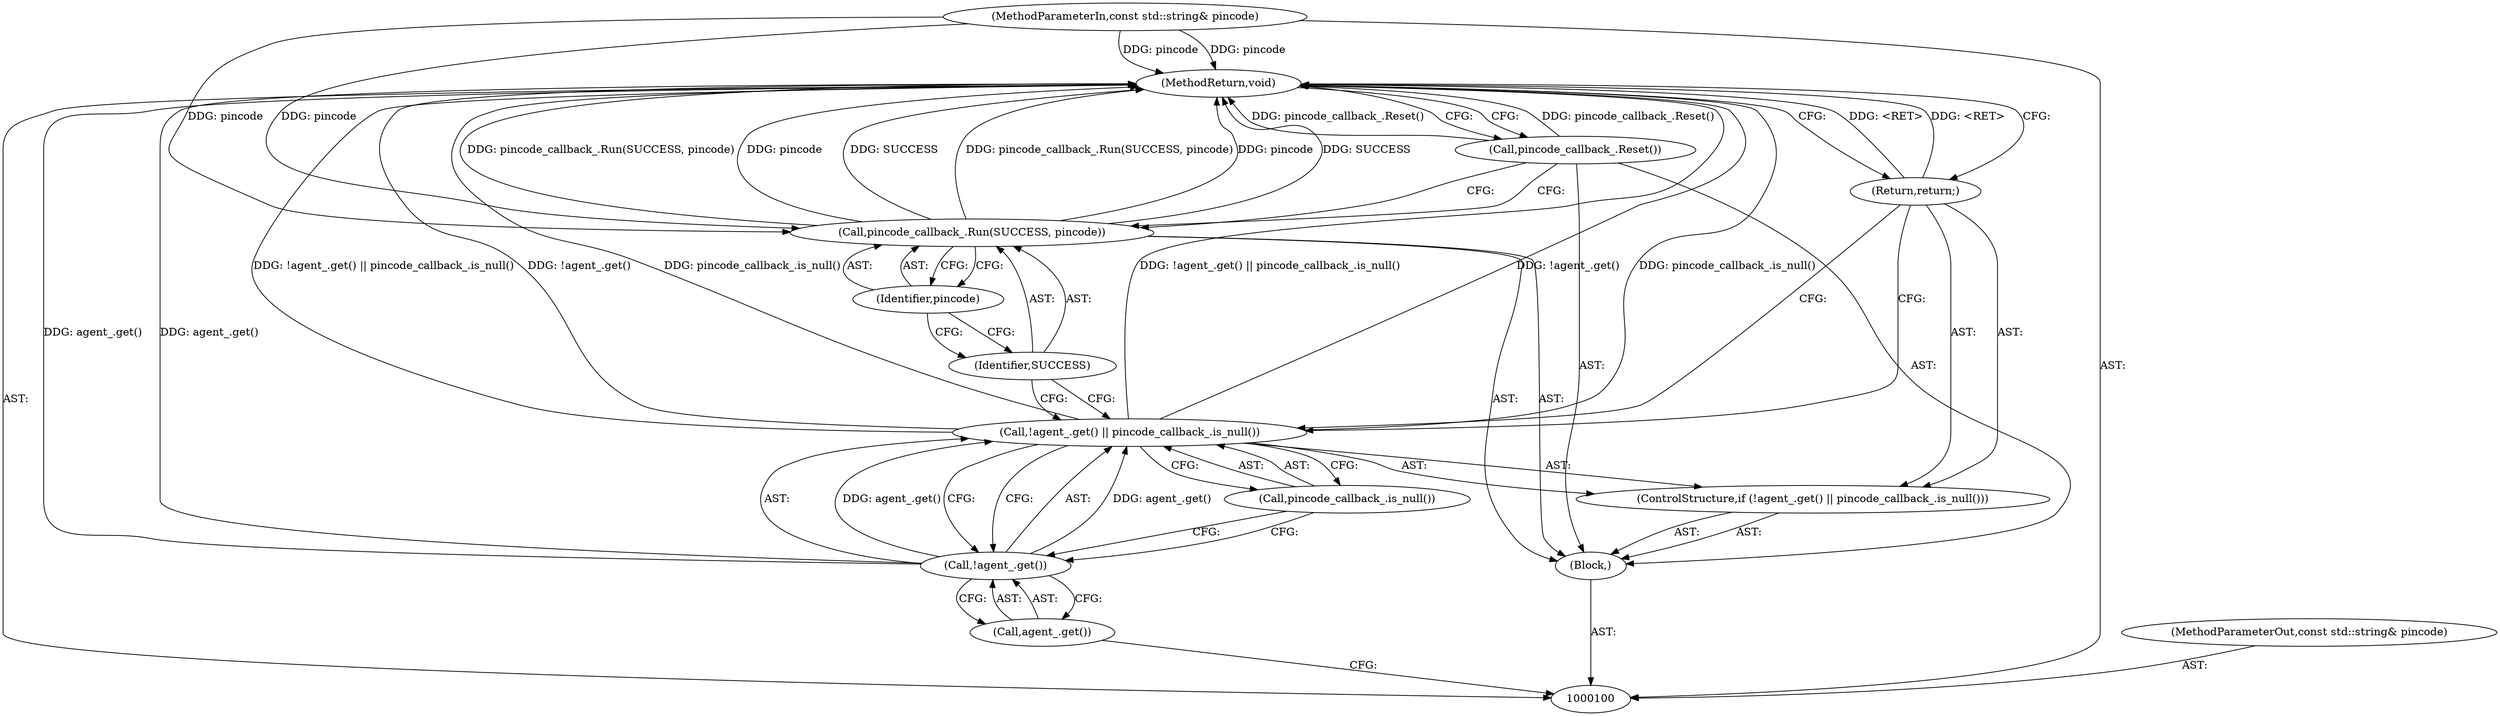 digraph "1_Chrome_d358f57009b85fb7440208afa5ba87636b491889_26" {
"1000113" [label="(MethodReturn,void)"];
"1000101" [label="(MethodParameterIn,const std::string& pincode)"];
"1000141" [label="(MethodParameterOut,const std::string& pincode)"];
"1000102" [label="(Block,)"];
"1000103" [label="(ControlStructure,if (!agent_.get() || pincode_callback_.is_null()))"];
"1000107" [label="(Call,pincode_callback_.is_null())"];
"1000104" [label="(Call,!agent_.get() || pincode_callback_.is_null())"];
"1000105" [label="(Call,!agent_.get())"];
"1000106" [label="(Call,agent_.get())"];
"1000108" [label="(Return,return;)"];
"1000109" [label="(Call,pincode_callback_.Run(SUCCESS, pincode))"];
"1000110" [label="(Identifier,SUCCESS)"];
"1000111" [label="(Identifier,pincode)"];
"1000112" [label="(Call,pincode_callback_.Reset())"];
"1000113" -> "1000100"  [label="AST: "];
"1000113" -> "1000108"  [label="CFG: "];
"1000113" -> "1000112"  [label="CFG: "];
"1000108" -> "1000113"  [label="DDG: <RET>"];
"1000104" -> "1000113"  [label="DDG: pincode_callback_.is_null()"];
"1000104" -> "1000113"  [label="DDG: !agent_.get() || pincode_callback_.is_null()"];
"1000104" -> "1000113"  [label="DDG: !agent_.get()"];
"1000112" -> "1000113"  [label="DDG: pincode_callback_.Reset()"];
"1000109" -> "1000113"  [label="DDG: pincode"];
"1000109" -> "1000113"  [label="DDG: SUCCESS"];
"1000109" -> "1000113"  [label="DDG: pincode_callback_.Run(SUCCESS, pincode)"];
"1000101" -> "1000113"  [label="DDG: pincode"];
"1000105" -> "1000113"  [label="DDG: agent_.get()"];
"1000101" -> "1000100"  [label="AST: "];
"1000101" -> "1000113"  [label="DDG: pincode"];
"1000101" -> "1000109"  [label="DDG: pincode"];
"1000141" -> "1000100"  [label="AST: "];
"1000102" -> "1000100"  [label="AST: "];
"1000103" -> "1000102"  [label="AST: "];
"1000109" -> "1000102"  [label="AST: "];
"1000112" -> "1000102"  [label="AST: "];
"1000103" -> "1000102"  [label="AST: "];
"1000104" -> "1000103"  [label="AST: "];
"1000108" -> "1000103"  [label="AST: "];
"1000107" -> "1000104"  [label="AST: "];
"1000107" -> "1000105"  [label="CFG: "];
"1000104" -> "1000107"  [label="CFG: "];
"1000104" -> "1000103"  [label="AST: "];
"1000104" -> "1000105"  [label="CFG: "];
"1000104" -> "1000107"  [label="CFG: "];
"1000105" -> "1000104"  [label="AST: "];
"1000107" -> "1000104"  [label="AST: "];
"1000108" -> "1000104"  [label="CFG: "];
"1000110" -> "1000104"  [label="CFG: "];
"1000104" -> "1000113"  [label="DDG: pincode_callback_.is_null()"];
"1000104" -> "1000113"  [label="DDG: !agent_.get() || pincode_callback_.is_null()"];
"1000104" -> "1000113"  [label="DDG: !agent_.get()"];
"1000105" -> "1000104"  [label="DDG: agent_.get()"];
"1000105" -> "1000104"  [label="AST: "];
"1000105" -> "1000106"  [label="CFG: "];
"1000106" -> "1000105"  [label="AST: "];
"1000107" -> "1000105"  [label="CFG: "];
"1000104" -> "1000105"  [label="CFG: "];
"1000105" -> "1000113"  [label="DDG: agent_.get()"];
"1000105" -> "1000104"  [label="DDG: agent_.get()"];
"1000106" -> "1000105"  [label="AST: "];
"1000106" -> "1000100"  [label="CFG: "];
"1000105" -> "1000106"  [label="CFG: "];
"1000108" -> "1000103"  [label="AST: "];
"1000108" -> "1000104"  [label="CFG: "];
"1000113" -> "1000108"  [label="CFG: "];
"1000108" -> "1000113"  [label="DDG: <RET>"];
"1000109" -> "1000102"  [label="AST: "];
"1000109" -> "1000111"  [label="CFG: "];
"1000110" -> "1000109"  [label="AST: "];
"1000111" -> "1000109"  [label="AST: "];
"1000112" -> "1000109"  [label="CFG: "];
"1000109" -> "1000113"  [label="DDG: pincode"];
"1000109" -> "1000113"  [label="DDG: SUCCESS"];
"1000109" -> "1000113"  [label="DDG: pincode_callback_.Run(SUCCESS, pincode)"];
"1000101" -> "1000109"  [label="DDG: pincode"];
"1000110" -> "1000109"  [label="AST: "];
"1000110" -> "1000104"  [label="CFG: "];
"1000111" -> "1000110"  [label="CFG: "];
"1000111" -> "1000109"  [label="AST: "];
"1000111" -> "1000110"  [label="CFG: "];
"1000109" -> "1000111"  [label="CFG: "];
"1000112" -> "1000102"  [label="AST: "];
"1000112" -> "1000109"  [label="CFG: "];
"1000113" -> "1000112"  [label="CFG: "];
"1000112" -> "1000113"  [label="DDG: pincode_callback_.Reset()"];
}
